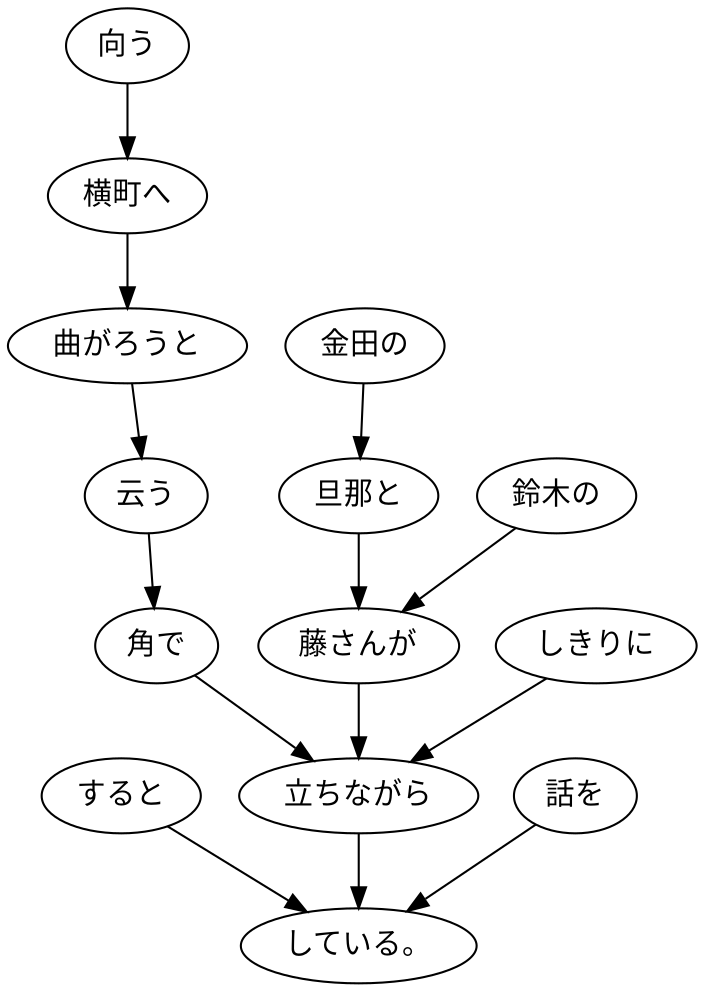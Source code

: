 digraph graph5218 {
	node0 [label="すると"];
	node1 [label="向う"];
	node2 [label="横町へ"];
	node3 [label="曲がろうと"];
	node4 [label="云う"];
	node5 [label="角で"];
	node6 [label="金田の"];
	node7 [label="旦那と"];
	node8 [label="鈴木の"];
	node9 [label="藤さんが"];
	node10 [label="しきりに"];
	node11 [label="立ちながら"];
	node12 [label="話を"];
	node13 [label="している。"];
	node0 -> node13;
	node1 -> node2;
	node2 -> node3;
	node3 -> node4;
	node4 -> node5;
	node5 -> node11;
	node6 -> node7;
	node7 -> node9;
	node8 -> node9;
	node9 -> node11;
	node10 -> node11;
	node11 -> node13;
	node12 -> node13;
}
